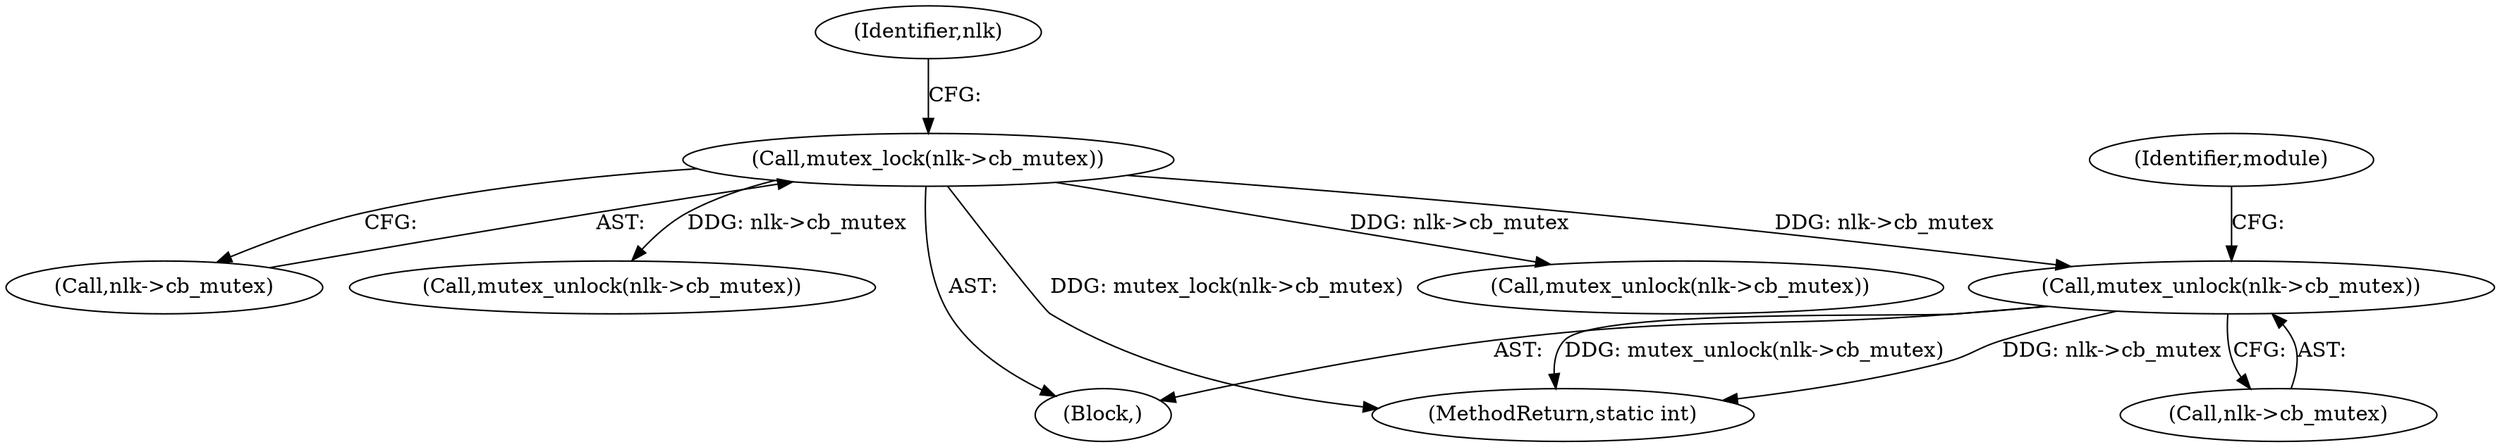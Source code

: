 digraph "0_linux_92964c79b357efd980812c4de5c1fd2ec8bb5520@API" {
"1000291" [label="(Call,mutex_unlock(nlk->cb_mutex))"];
"1000125" [label="(Call,mutex_lock(nlk->cb_mutex))"];
"1000296" [label="(Identifier,module)"];
"1000302" [label="(Call,mutex_unlock(nlk->cb_mutex))"];
"1000125" [label="(Call,mutex_lock(nlk->cb_mutex))"];
"1000126" [label="(Call,nlk->cb_mutex)"];
"1000104" [label="(Block,)"];
"1000132" [label="(Identifier,nlk)"];
"1000310" [label="(MethodReturn,static int)"];
"1000291" [label="(Call,mutex_unlock(nlk->cb_mutex))"];
"1000221" [label="(Call,mutex_unlock(nlk->cb_mutex))"];
"1000292" [label="(Call,nlk->cb_mutex)"];
"1000291" -> "1000104"  [label="AST: "];
"1000291" -> "1000292"  [label="CFG: "];
"1000292" -> "1000291"  [label="AST: "];
"1000296" -> "1000291"  [label="CFG: "];
"1000291" -> "1000310"  [label="DDG: mutex_unlock(nlk->cb_mutex)"];
"1000291" -> "1000310"  [label="DDG: nlk->cb_mutex"];
"1000125" -> "1000291"  [label="DDG: nlk->cb_mutex"];
"1000125" -> "1000104"  [label="AST: "];
"1000125" -> "1000126"  [label="CFG: "];
"1000126" -> "1000125"  [label="AST: "];
"1000132" -> "1000125"  [label="CFG: "];
"1000125" -> "1000310"  [label="DDG: mutex_lock(nlk->cb_mutex)"];
"1000125" -> "1000221"  [label="DDG: nlk->cb_mutex"];
"1000125" -> "1000302"  [label="DDG: nlk->cb_mutex"];
}
